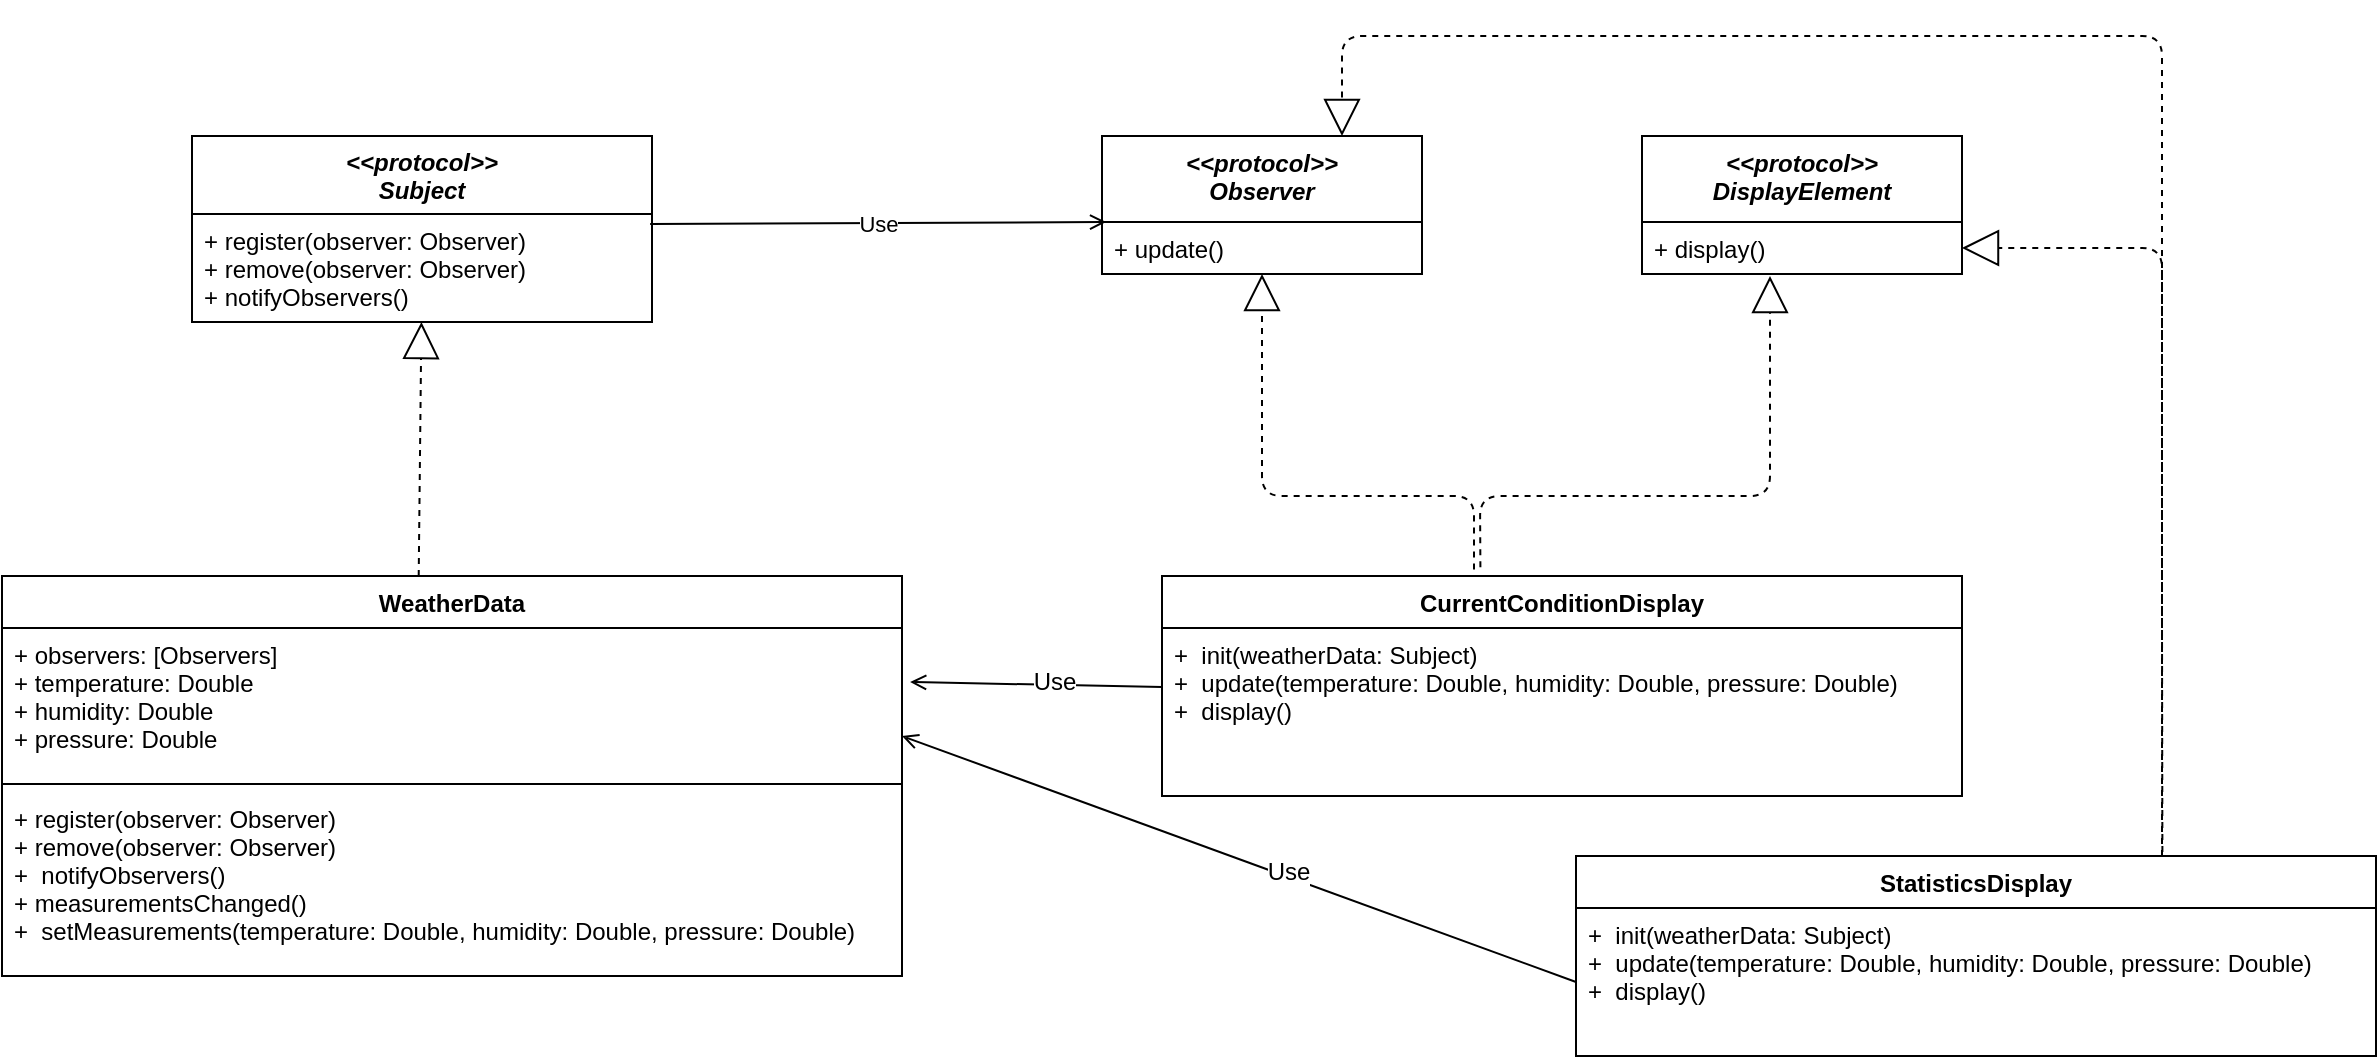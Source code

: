 <mxfile version="12.4.2" type="device" pages="1"><diagram id="4dgf0nsU6R-lav_SiYFL" name="Page-1"><mxGraphModel dx="1106" dy="830" grid="1" gridSize="10" guides="1" tooltips="1" connect="1" arrows="1" fold="1" page="1" pageScale="1" pageWidth="827" pageHeight="1169" math="0" shadow="0"><root><mxCell id="0"/><mxCell id="1" parent="0"/><mxCell id="vCHwj7IFe2dR3qb_aMFq-2" value="&lt;&lt;protocol&gt;&gt;&#10;Observer" style="swimlane;fontStyle=3;align=center;verticalAlign=top;childLayout=stackLayout;horizontal=1;startSize=43;horizontalStack=0;resizeParent=1;resizeParentMax=0;resizeLast=0;collapsible=1;marginBottom=0;" parent="1" vertex="1"><mxGeometry x="590" y="290" width="160" height="69" as="geometry"/></mxCell><mxCell id="vCHwj7IFe2dR3qb_aMFq-5" value="+ update()" style="text;strokeColor=none;fillColor=none;align=left;verticalAlign=top;spacingLeft=4;spacingRight=4;overflow=hidden;rotatable=0;points=[[0,0.5],[1,0.5]];portConstraint=eastwest;" parent="vCHwj7IFe2dR3qb_aMFq-2" vertex="1"><mxGeometry y="43" width="160" height="26" as="geometry"/></mxCell><mxCell id="vCHwj7IFe2dR3qb_aMFq-6" value="&lt;&lt;protocol&gt;&gt;&#10;Subject" style="swimlane;fontStyle=3;childLayout=stackLayout;horizontal=1;startSize=39;fillColor=none;horizontalStack=0;resizeParent=1;resizeParentMax=0;resizeLast=0;collapsible=1;marginBottom=0;" parent="1" vertex="1"><mxGeometry x="135" y="290" width="230" height="93" as="geometry"/></mxCell><mxCell id="vCHwj7IFe2dR3qb_aMFq-7" value="+ register(observer: Observer)&#10;+ remove(observer: Observer)&#10;+ notifyObservers()" style="text;strokeColor=none;fillColor=none;align=left;verticalAlign=top;spacingLeft=4;spacingRight=4;overflow=hidden;rotatable=0;points=[[0,0.5],[1,0.5]];portConstraint=eastwest;" parent="vCHwj7IFe2dR3qb_aMFq-6" vertex="1"><mxGeometry y="39" width="230" height="54" as="geometry"/></mxCell><mxCell id="vCHwj7IFe2dR3qb_aMFq-10" value="&lt;&lt;protocol&gt;&gt;&#10;DisplayElement" style="swimlane;fontStyle=3;align=center;verticalAlign=top;childLayout=stackLayout;horizontal=1;startSize=43;horizontalStack=0;resizeParent=1;resizeParentMax=0;resizeLast=0;collapsible=1;marginBottom=0;" parent="1" vertex="1"><mxGeometry x="860" y="290" width="160" height="69" as="geometry"/></mxCell><mxCell id="vCHwj7IFe2dR3qb_aMFq-11" value="+ display()" style="text;strokeColor=none;fillColor=none;align=left;verticalAlign=top;spacingLeft=4;spacingRight=4;overflow=hidden;rotatable=0;points=[[0,0.5],[1,0.5]];portConstraint=eastwest;" parent="vCHwj7IFe2dR3qb_aMFq-10" vertex="1"><mxGeometry y="43" width="160" height="26" as="geometry"/></mxCell><mxCell id="vCHwj7IFe2dR3qb_aMFq-12" value="WeatherData" style="swimlane;fontStyle=1;align=center;verticalAlign=top;childLayout=stackLayout;horizontal=1;startSize=26;horizontalStack=0;resizeParent=1;resizeParentMax=0;resizeLast=0;collapsible=1;marginBottom=0;" parent="1" vertex="1"><mxGeometry x="40" y="510" width="450" height="200" as="geometry"/></mxCell><mxCell id="vCHwj7IFe2dR3qb_aMFq-13" value="+ observers: [Observers]&#10;+ temperature: Double&#10;+ humidity: Double&#10;+ pressure: Double " style="text;strokeColor=none;fillColor=none;align=left;verticalAlign=top;spacingLeft=4;spacingRight=4;overflow=hidden;rotatable=0;points=[[0,0.5],[1,0.5]];portConstraint=eastwest;" parent="vCHwj7IFe2dR3qb_aMFq-12" vertex="1"><mxGeometry y="26" width="450" height="74" as="geometry"/></mxCell><mxCell id="vCHwj7IFe2dR3qb_aMFq-14" value="" style="line;strokeWidth=1;fillColor=none;align=left;verticalAlign=middle;spacingTop=-1;spacingLeft=3;spacingRight=3;rotatable=0;labelPosition=right;points=[];portConstraint=eastwest;" parent="vCHwj7IFe2dR3qb_aMFq-12" vertex="1"><mxGeometry y="100" width="450" height="8" as="geometry"/></mxCell><mxCell id="vCHwj7IFe2dR3qb_aMFq-15" value="+ register(observer: Observer)&#10;+ remove(observer: Observer)&#10;+  notifyObservers() &#10;+ measurementsChanged()&#10;+  setMeasurements(temperature: Double, humidity: Double, pressure: Double)" style="text;strokeColor=none;fillColor=none;align=left;verticalAlign=top;spacingLeft=4;spacingRight=4;overflow=hidden;rotatable=0;points=[[0,0.5],[1,0.5]];portConstraint=eastwest;" parent="vCHwj7IFe2dR3qb_aMFq-12" vertex="1"><mxGeometry y="108" width="450" height="92" as="geometry"/></mxCell><mxCell id="vCHwj7IFe2dR3qb_aMFq-16" value="" style="endArrow=block;endSize=16;endFill=0;html=1;exitX=0.463;exitY=0;exitDx=0;exitDy=0;exitPerimeter=0;dashed=1;" parent="1" source="vCHwj7IFe2dR3qb_aMFq-12" target="vCHwj7IFe2dR3qb_aMFq-7" edge="1"><mxGeometry width="160" relative="1" as="geometry"><mxPoint x="90" y="630" as="sourcePoint"/><mxPoint x="250" y="630" as="targetPoint"/></mxGeometry></mxCell><mxCell id="vCHwj7IFe2dR3qb_aMFq-19" value="CurrentConditionDisplay" style="swimlane;fontStyle=1;align=center;verticalAlign=top;childLayout=stackLayout;horizontal=1;startSize=26;horizontalStack=0;resizeParent=1;resizeParentMax=0;resizeLast=0;collapsible=1;marginBottom=0;" parent="1" vertex="1"><mxGeometry x="620" y="510" width="400" height="110" as="geometry"/></mxCell><mxCell id="vCHwj7IFe2dR3qb_aMFq-22" value="+  init(weatherData: Subject)&#10;+  update(temperature: Double, humidity: Double, pressure: Double)&#10;+  display() " style="text;strokeColor=none;fillColor=none;align=left;verticalAlign=top;spacingLeft=4;spacingRight=4;overflow=hidden;rotatable=0;points=[[0,0.5],[1,0.5]];portConstraint=eastwest;" parent="vCHwj7IFe2dR3qb_aMFq-19" vertex="1"><mxGeometry y="26" width="400" height="84" as="geometry"/></mxCell><mxCell id="vCHwj7IFe2dR3qb_aMFq-23" value="" style="endArrow=block;endSize=16;endFill=0;html=1;exitX=0.39;exitY=-0.03;exitDx=0;exitDy=0;exitPerimeter=0;dashed=1;" parent="1" source="vCHwj7IFe2dR3qb_aMFq-19" target="vCHwj7IFe2dR3qb_aMFq-5" edge="1"><mxGeometry width="160" relative="1" as="geometry"><mxPoint x="790.0" y="497" as="sourcePoint"/><mxPoint x="791.361" y="370" as="targetPoint"/><Array as="points"><mxPoint x="776" y="470"/><mxPoint x="670" y="470"/></Array></mxGeometry></mxCell><mxCell id="vCHwj7IFe2dR3qb_aMFq-24" value="" style="endArrow=block;endSize=16;endFill=0;html=1;dashed=1;entryX=0.4;entryY=1.038;entryDx=0;entryDy=0;entryPerimeter=0;exitX=0.398;exitY=-0.04;exitDx=0;exitDy=0;exitPerimeter=0;" parent="1" source="vCHwj7IFe2dR3qb_aMFq-19" target="vCHwj7IFe2dR3qb_aMFq-11" edge="1"><mxGeometry width="160" relative="1" as="geometry"><mxPoint x="268.35" y="530" as="sourcePoint"/><mxPoint x="269.711" y="403" as="targetPoint"/><Array as="points"><mxPoint x="779" y="470"/><mxPoint x="924" y="470"/></Array></mxGeometry></mxCell><mxCell id="vCHwj7IFe2dR3qb_aMFq-25" value="StatisticsDisplay" style="swimlane;fontStyle=1;align=center;verticalAlign=top;childLayout=stackLayout;horizontal=1;startSize=26;horizontalStack=0;resizeParent=1;resizeParentMax=0;resizeLast=0;collapsible=1;marginBottom=0;" parent="1" vertex="1"><mxGeometry x="827" y="650" width="400" height="100" as="geometry"/></mxCell><mxCell id="vCHwj7IFe2dR3qb_aMFq-26" value="+  init(weatherData: Subject)&#10;+  update(temperature: Double, humidity: Double, pressure: Double)&#10;+  display() " style="text;strokeColor=none;fillColor=none;align=left;verticalAlign=top;spacingLeft=4;spacingRight=4;overflow=hidden;rotatable=0;points=[[0,0.5],[1,0.5]];portConstraint=eastwest;" parent="vCHwj7IFe2dR3qb_aMFq-25" vertex="1"><mxGeometry y="26" width="400" height="74" as="geometry"/></mxCell><mxCell id="vCHwj7IFe2dR3qb_aMFq-27" value="Use" style="endArrow=open;html=1;exitX=0.996;exitY=0.093;exitDx=0;exitDy=0;exitPerimeter=0;endFill=0;entryX=0.013;entryY=0;entryDx=0;entryDy=0;entryPerimeter=0;" parent="1" source="vCHwj7IFe2dR3qb_aMFq-7" target="vCHwj7IFe2dR3qb_aMFq-5" edge="1"><mxGeometry width="160" relative="1" as="geometry"><mxPoint x="420" y="440" as="sourcePoint"/><mxPoint x="580" y="440" as="targetPoint"/></mxGeometry></mxCell><mxCell id="lWdrau2T9a7pacNKxhzs-1" value="" style="endArrow=open;html=1;exitX=0;exitY=0.351;exitDx=0;exitDy=0;exitPerimeter=0;entryX=1.009;entryY=0.365;entryDx=0;entryDy=0;entryPerimeter=0;endFill=0;" edge="1" parent="1" source="vCHwj7IFe2dR3qb_aMFq-22" target="vCHwj7IFe2dR3qb_aMFq-13"><mxGeometry width="50" height="50" relative="1" as="geometry"><mxPoint x="40" y="780" as="sourcePoint"/><mxPoint x="90" y="730" as="targetPoint"/></mxGeometry></mxCell><mxCell id="lWdrau2T9a7pacNKxhzs-2" value="Use" style="text;html=1;align=center;verticalAlign=middle;resizable=0;points=[];;labelBackgroundColor=#ffffff;" vertex="1" connectable="0" parent="lWdrau2T9a7pacNKxhzs-1"><mxGeometry x="-0.139" y="-2" relative="1" as="geometry"><mxPoint as="offset"/></mxGeometry></mxCell><mxCell id="lWdrau2T9a7pacNKxhzs-3" value="" style="endArrow=block;endSize=16;endFill=0;html=1;dashed=1;entryX=1;entryY=0.5;entryDx=0;entryDy=0;exitX=0.733;exitY=-0.02;exitDx=0;exitDy=0;exitPerimeter=0;" edge="1" parent="1" source="vCHwj7IFe2dR3qb_aMFq-25" target="vCHwj7IFe2dR3qb_aMFq-11"><mxGeometry width="160" relative="1" as="geometry"><mxPoint x="789.2" y="516" as="sourcePoint"/><mxPoint x="934" y="369.988" as="targetPoint"/><Array as="points"><mxPoint x="1120" y="530"/><mxPoint x="1120" y="346"/></Array></mxGeometry></mxCell><mxCell id="lWdrau2T9a7pacNKxhzs-4" value="" style="endArrow=block;endSize=16;endFill=0;html=1;dashed=1;entryX=0.75;entryY=0;entryDx=0;entryDy=0;" edge="1" parent="1" target="vCHwj7IFe2dR3qb_aMFq-2"><mxGeometry width="160" relative="1" as="geometry"><mxPoint x="1120" y="650" as="sourcePoint"/><mxPoint x="650" y="240" as="targetPoint"/><Array as="points"><mxPoint x="1120" y="240"/><mxPoint x="710" y="240"/></Array></mxGeometry></mxCell><mxCell id="lWdrau2T9a7pacNKxhzs-5" value="" style="endArrow=open;html=1;exitX=0;exitY=0.5;exitDx=0;exitDy=0;entryX=1;entryY=0.73;entryDx=0;entryDy=0;entryPerimeter=0;endFill=0;" edge="1" parent="1" source="vCHwj7IFe2dR3qb_aMFq-26" target="vCHwj7IFe2dR3qb_aMFq-13"><mxGeometry width="50" height="50" relative="1" as="geometry"><mxPoint x="630" y="571.974" as="sourcePoint"/><mxPoint x="500" y="575.008" as="targetPoint"/></mxGeometry></mxCell><mxCell id="lWdrau2T9a7pacNKxhzs-6" value="Use" style="text;html=1;align=center;verticalAlign=middle;resizable=0;points=[];;labelBackgroundColor=#ffffff;" vertex="1" connectable="0" parent="lWdrau2T9a7pacNKxhzs-5"><mxGeometry x="-0.139" y="-2" relative="1" as="geometry"><mxPoint as="offset"/></mxGeometry></mxCell></root></mxGraphModel></diagram></mxfile>